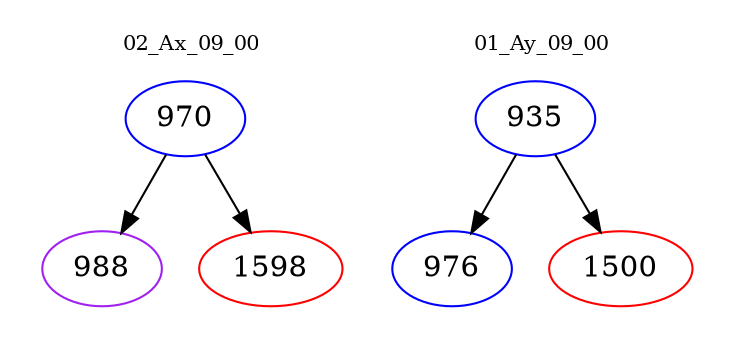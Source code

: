 digraph{
subgraph cluster_0 {
color = white
label = "02_Ax_09_00";
fontsize=10;
T0_970 [label="970", color="blue"]
T0_970 -> T0_988 [color="black"]
T0_988 [label="988", color="purple"]
T0_970 -> T0_1598 [color="black"]
T0_1598 [label="1598", color="red"]
}
subgraph cluster_1 {
color = white
label = "01_Ay_09_00";
fontsize=10;
T1_935 [label="935", color="blue"]
T1_935 -> T1_976 [color="black"]
T1_976 [label="976", color="blue"]
T1_935 -> T1_1500 [color="black"]
T1_1500 [label="1500", color="red"]
}
}
